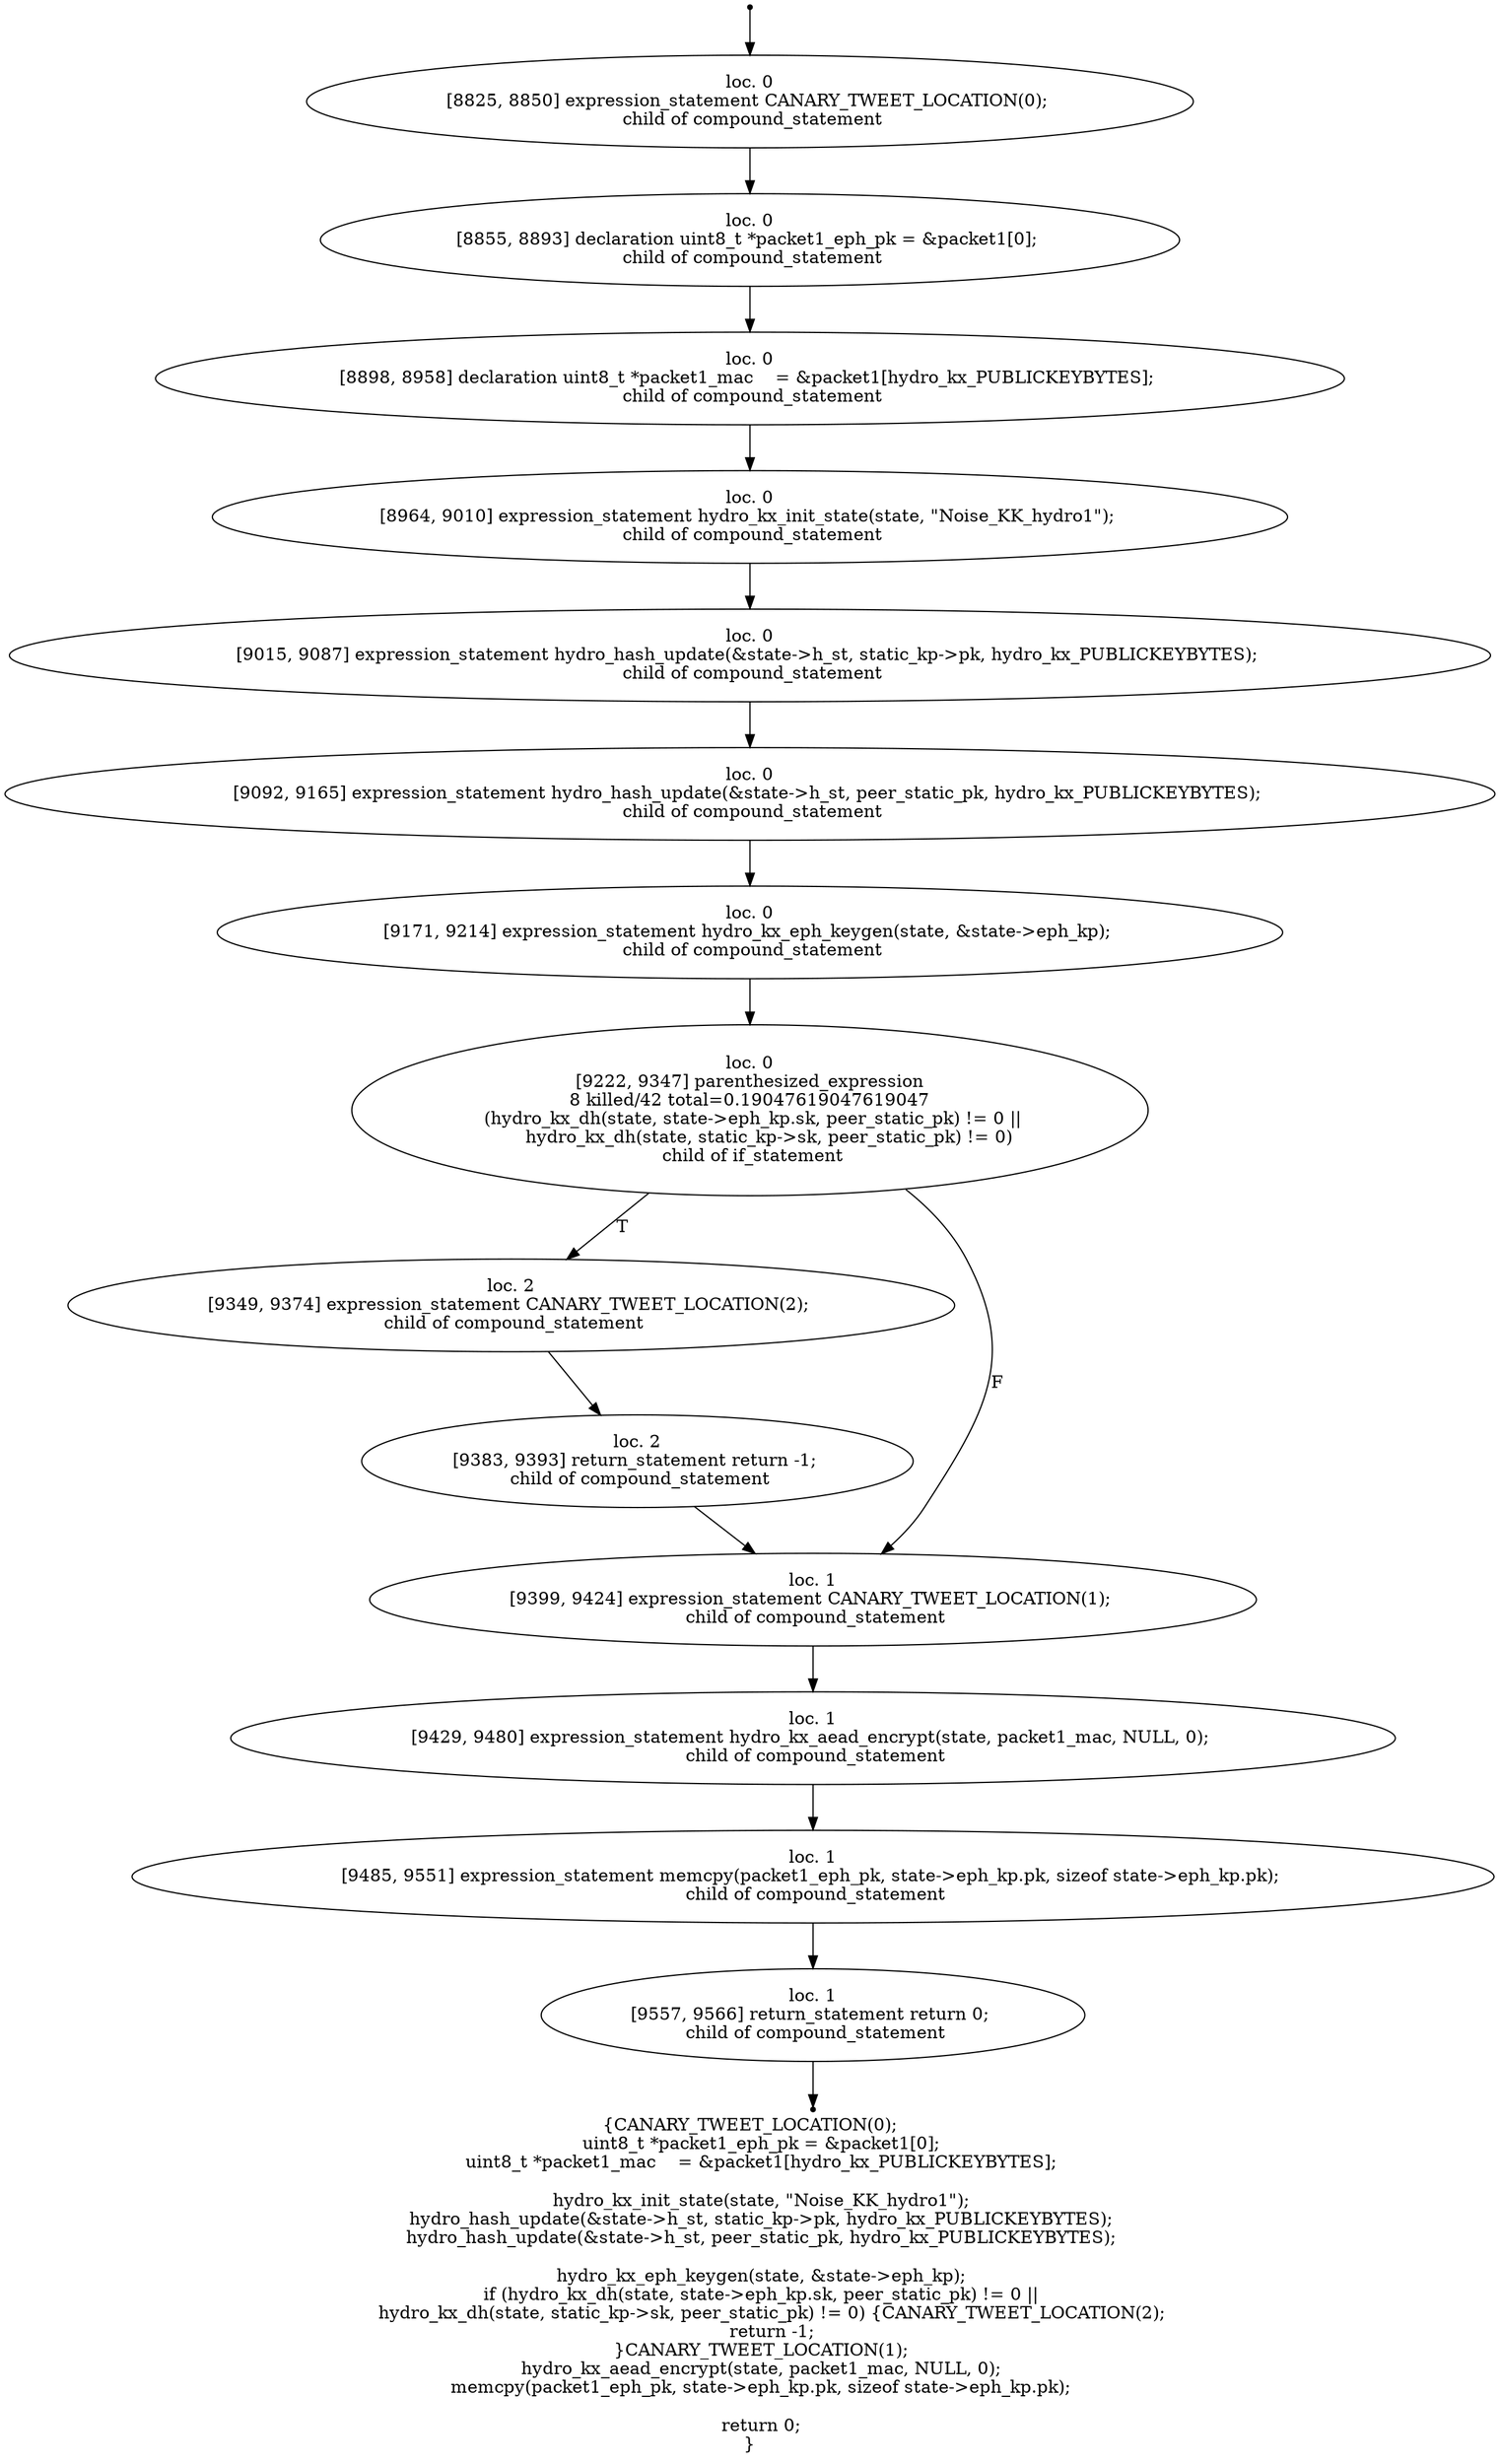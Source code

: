 digraph hydro_kx_kk_1_14 {
	initial [shape=point]
	initial -> "loc. 0
[8825, 8850] expression_statement CANARY_TWEET_LOCATION(0); 
 child of compound_statement"
	final [shape=point]
	"loc. 1
[9557, 9566] return_statement return 0; 
 child of compound_statement" -> final
	"loc. 0
[8825, 8850] expression_statement CANARY_TWEET_LOCATION(0); 
 child of compound_statement"
	"loc. 0
[8825, 8850] expression_statement CANARY_TWEET_LOCATION(0); 
 child of compound_statement" -> "loc. 0
[8855, 8893] declaration uint8_t *packet1_eph_pk = &packet1[0]; 
 child of compound_statement"
	"loc. 0
[8855, 8893] declaration uint8_t *packet1_eph_pk = &packet1[0]; 
 child of compound_statement"
	"loc. 0
[8855, 8893] declaration uint8_t *packet1_eph_pk = &packet1[0]; 
 child of compound_statement" -> "loc. 0
[8898, 8958] declaration uint8_t *packet1_mac    = &packet1[hydro_kx_PUBLICKEYBYTES]; 
 child of compound_statement"
	"loc. 0
[8898, 8958] declaration uint8_t *packet1_mac    = &packet1[hydro_kx_PUBLICKEYBYTES]; 
 child of compound_statement"
	"loc. 0
[8898, 8958] declaration uint8_t *packet1_mac    = &packet1[hydro_kx_PUBLICKEYBYTES]; 
 child of compound_statement" -> "loc. 0
[8964, 9010] expression_statement hydro_kx_init_state(state, \"Noise_KK_hydro1\"); 
 child of compound_statement"
	"loc. 0
[8964, 9010] expression_statement hydro_kx_init_state(state, \"Noise_KK_hydro1\"); 
 child of compound_statement"
	"loc. 0
[8964, 9010] expression_statement hydro_kx_init_state(state, \"Noise_KK_hydro1\"); 
 child of compound_statement" -> "loc. 0
[9015, 9087] expression_statement hydro_hash_update(&state->h_st, static_kp->pk, hydro_kx_PUBLICKEYBYTES); 
 child of compound_statement"
	"loc. 0
[9015, 9087] expression_statement hydro_hash_update(&state->h_st, static_kp->pk, hydro_kx_PUBLICKEYBYTES); 
 child of compound_statement"
	"loc. 0
[9015, 9087] expression_statement hydro_hash_update(&state->h_st, static_kp->pk, hydro_kx_PUBLICKEYBYTES); 
 child of compound_statement" -> "loc. 0
[9092, 9165] expression_statement hydro_hash_update(&state->h_st, peer_static_pk, hydro_kx_PUBLICKEYBYTES); 
 child of compound_statement"
	"loc. 0
[9092, 9165] expression_statement hydro_hash_update(&state->h_st, peer_static_pk, hydro_kx_PUBLICKEYBYTES); 
 child of compound_statement"
	"loc. 0
[9092, 9165] expression_statement hydro_hash_update(&state->h_st, peer_static_pk, hydro_kx_PUBLICKEYBYTES); 
 child of compound_statement" -> "loc. 0
[9171, 9214] expression_statement hydro_kx_eph_keygen(state, &state->eph_kp); 
 child of compound_statement"
	"loc. 0
[9171, 9214] expression_statement hydro_kx_eph_keygen(state, &state->eph_kp); 
 child of compound_statement"
	"loc. 0
[9171, 9214] expression_statement hydro_kx_eph_keygen(state, &state->eph_kp); 
 child of compound_statement" -> "loc. 0
[9222, 9347] parenthesized_expression
8 killed/42 total=0.19047619047619047
 (hydro_kx_dh(state, state->eph_kp.sk, peer_static_pk) != 0 ||
        hydro_kx_dh(state, static_kp->sk, peer_static_pk) != 0) 
 child of if_statement"
	"loc. 0
[9222, 9347] parenthesized_expression
8 killed/42 total=0.19047619047619047
 (hydro_kx_dh(state, state->eph_kp.sk, peer_static_pk) != 0 ||
        hydro_kx_dh(state, static_kp->sk, peer_static_pk) != 0) 
 child of if_statement"
	"loc. 0
[9222, 9347] parenthesized_expression
8 killed/42 total=0.19047619047619047
 (hydro_kx_dh(state, state->eph_kp.sk, peer_static_pk) != 0 ||
        hydro_kx_dh(state, static_kp->sk, peer_static_pk) != 0) 
 child of if_statement" -> "loc. 2
[9349, 9374] expression_statement CANARY_TWEET_LOCATION(2); 
 child of compound_statement" [label=T]
	"loc. 0
[9222, 9347] parenthesized_expression
8 killed/42 total=0.19047619047619047
 (hydro_kx_dh(state, state->eph_kp.sk, peer_static_pk) != 0 ||
        hydro_kx_dh(state, static_kp->sk, peer_static_pk) != 0) 
 child of if_statement" -> "loc. 1
[9399, 9424] expression_statement CANARY_TWEET_LOCATION(1); 
 child of compound_statement" [label=F]
	"loc. 2
[9349, 9374] expression_statement CANARY_TWEET_LOCATION(2); 
 child of compound_statement"
	"loc. 2
[9349, 9374] expression_statement CANARY_TWEET_LOCATION(2); 
 child of compound_statement" -> "loc. 2
[9383, 9393] return_statement return -1; 
 child of compound_statement"
	"loc. 1
[9399, 9424] expression_statement CANARY_TWEET_LOCATION(1); 
 child of compound_statement"
	"loc. 1
[9399, 9424] expression_statement CANARY_TWEET_LOCATION(1); 
 child of compound_statement" -> "loc. 1
[9429, 9480] expression_statement hydro_kx_aead_encrypt(state, packet1_mac, NULL, 0); 
 child of compound_statement"
	"loc. 2
[9383, 9393] return_statement return -1; 
 child of compound_statement"
	"loc. 2
[9383, 9393] return_statement return -1; 
 child of compound_statement" -> "loc. 1
[9399, 9424] expression_statement CANARY_TWEET_LOCATION(1); 
 child of compound_statement"
	"loc. 1
[9429, 9480] expression_statement hydro_kx_aead_encrypt(state, packet1_mac, NULL, 0); 
 child of compound_statement"
	"loc. 1
[9429, 9480] expression_statement hydro_kx_aead_encrypt(state, packet1_mac, NULL, 0); 
 child of compound_statement" -> "loc. 1
[9485, 9551] expression_statement memcpy(packet1_eph_pk, state->eph_kp.pk, sizeof state->eph_kp.pk); 
 child of compound_statement"
	"loc. 1
[9485, 9551] expression_statement memcpy(packet1_eph_pk, state->eph_kp.pk, sizeof state->eph_kp.pk); 
 child of compound_statement"
	"loc. 1
[9485, 9551] expression_statement memcpy(packet1_eph_pk, state->eph_kp.pk, sizeof state->eph_kp.pk); 
 child of compound_statement" -> "loc. 1
[9557, 9566] return_statement return 0; 
 child of compound_statement"
	"loc. 1
[9557, 9566] return_statement return 0; 
 child of compound_statement"
	label="{CANARY_TWEET_LOCATION(0);
    uint8_t *packet1_eph_pk = &packet1[0];
    uint8_t *packet1_mac    = &packet1[hydro_kx_PUBLICKEYBYTES];

    hydro_kx_init_state(state, \"Noise_KK_hydro1\");
    hydro_hash_update(&state->h_st, static_kp->pk, hydro_kx_PUBLICKEYBYTES);
    hydro_hash_update(&state->h_st, peer_static_pk, hydro_kx_PUBLICKEYBYTES);

    hydro_kx_eph_keygen(state, &state->eph_kp);
    if (hydro_kx_dh(state, state->eph_kp.sk, peer_static_pk) != 0 ||
        hydro_kx_dh(state, static_kp->sk, peer_static_pk) != 0) {CANARY_TWEET_LOCATION(2);
        return -1;
    }CANARY_TWEET_LOCATION(1);
    hydro_kx_aead_encrypt(state, packet1_mac, NULL, 0);
    memcpy(packet1_eph_pk, state->eph_kp.pk, sizeof state->eph_kp.pk);

    return 0;
}"
}
